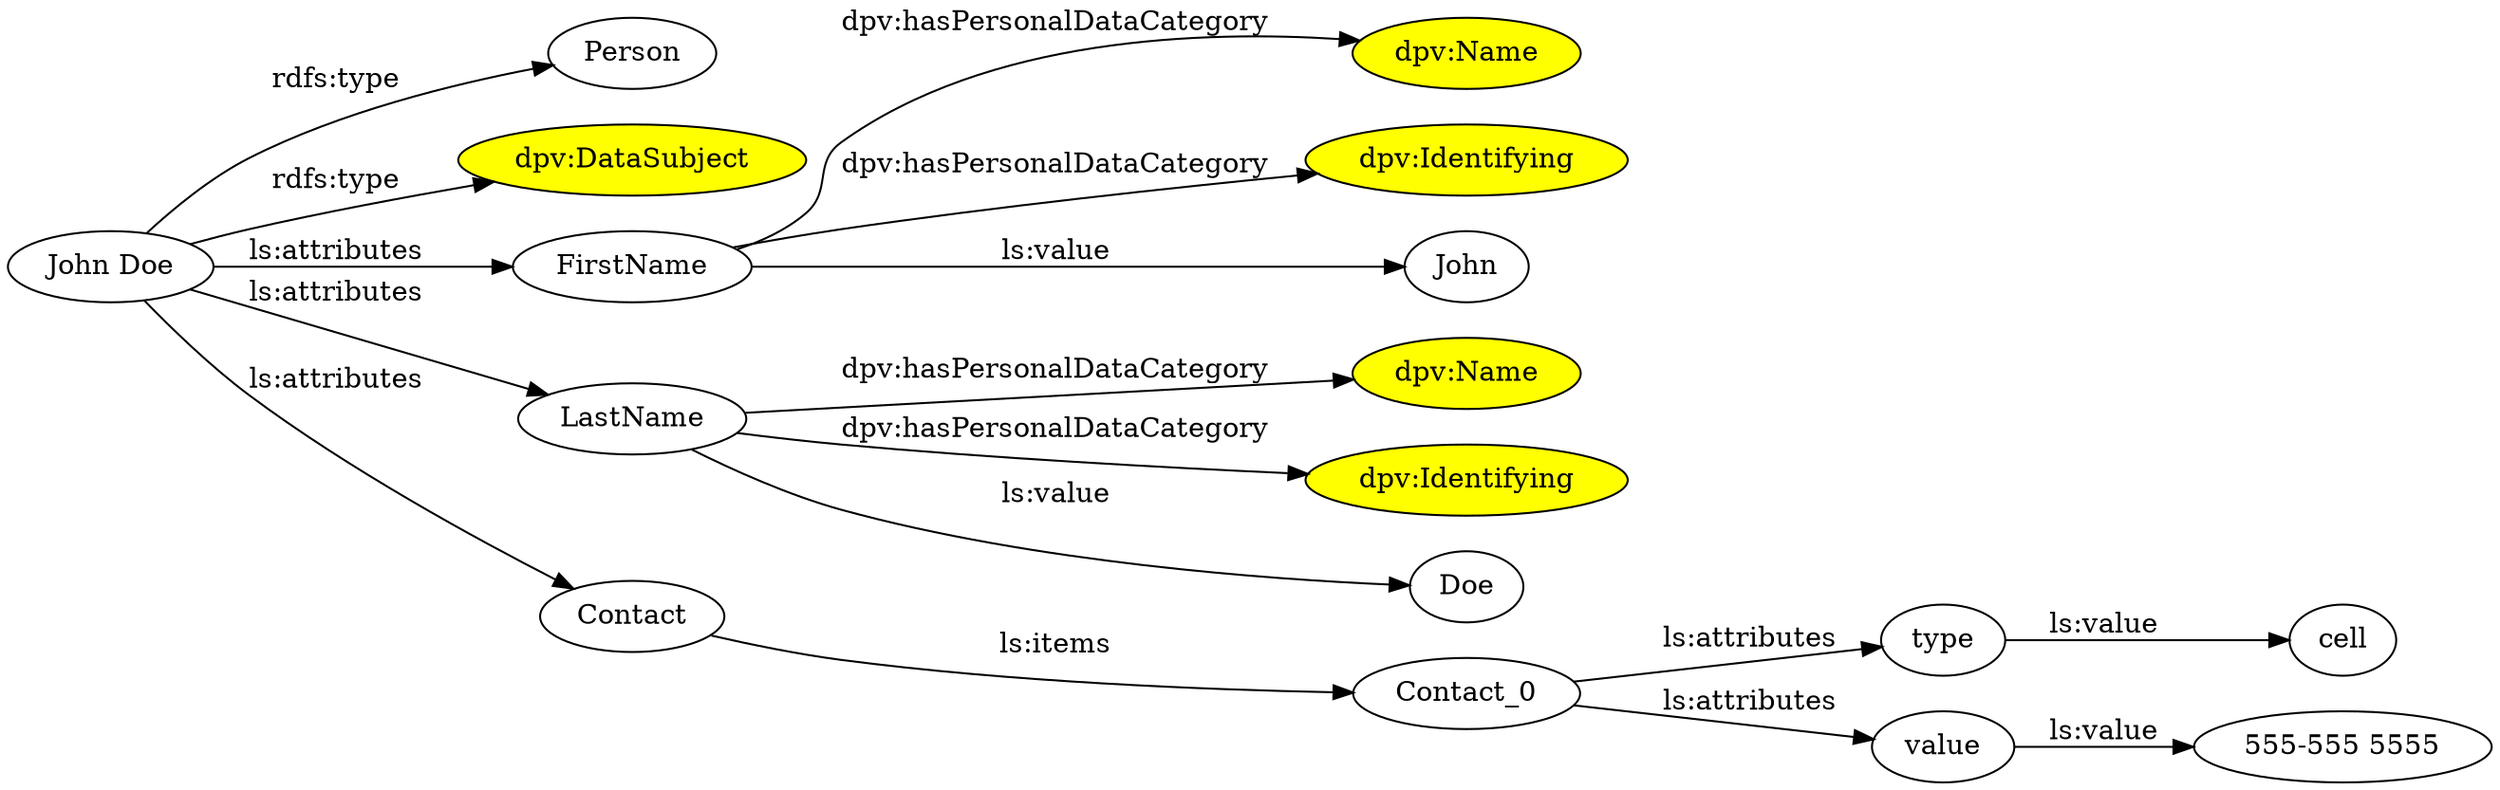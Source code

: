 digraph g {
  rankdir="LR";
  Person [label="Person"];
  DataSubject [label="dpv:DataSubject",fillcolor=yellow,style=filled];
  JohnDoe [label="John Doe"];
  phoneNum [ label="555-555 5555"];
  dpvName1 [ label="dpv:Name",fillcolor=yellow,style=filled];
  dpvIdentifying1 [ label="dpv:Identifying",fillcolor=yellow,style=filled];
  dpvName2 [ label="dpv:Name",fillcolor=yellow,style=filled];
  dpvIdentifying2 [ label="dpv:Identifying",fillcolor=yellow,style=filled];

  JohnDoe -> Person [ label="rdfs:type" ];
  JohnDoe -> DataSubject [ label="rdfs:type" ];
  JohnDoe -> FirstName [ label="ls:attributes"];
  FirstName -> dpvName1 [ label="dpv:hasPersonalDataCategory"]
  FirstName -> dpvIdentifying1 [ label="dpv:hasPersonalDataCategory"]
  JohnDoe -> LastName [ label="ls:attributes"];
  LastName -> dpvName2 [ label="dpv:hasPersonalDataCategory"]
  LastName -> dpvIdentifying2 [ label="dpv:hasPersonalDataCategory"]
  JohnDoe -> Contact [ label="ls:attributes"];
  FirstName -> John [ label= "ls:value"];
  LastName -> Doe [ label="ls:value"];
  Contact -> Contact_0 [label = "ls:items"];
  Contact_0 -> type [label="ls:attributes"];
  Contact_0 -> value [label="ls:attributes"];
  type -> cell [label="ls:value"];
  value -> phoneNum [label="ls:value"];
}
